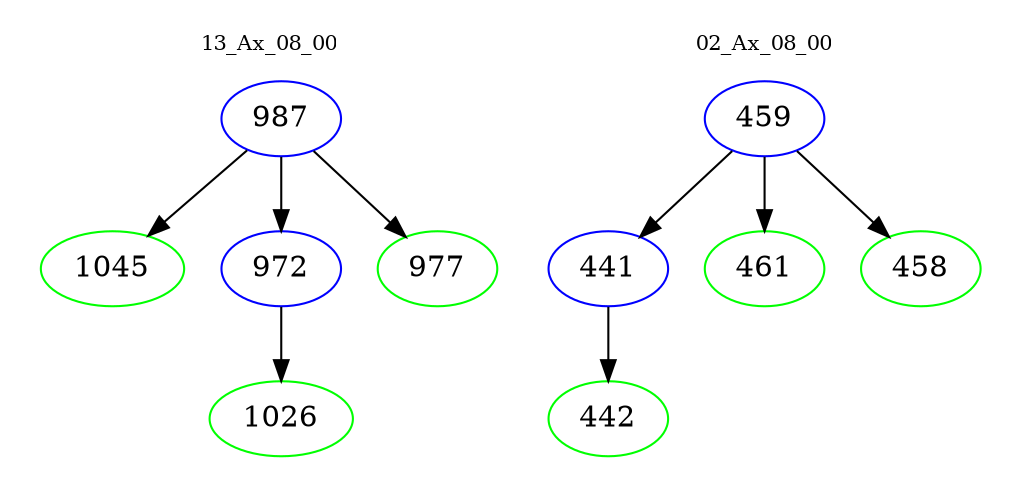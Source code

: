 digraph{
subgraph cluster_0 {
color = white
label = "13_Ax_08_00";
fontsize=10;
T0_987 [label="987", color="blue"]
T0_987 -> T0_1045 [color="black"]
T0_1045 [label="1045", color="green"]
T0_987 -> T0_972 [color="black"]
T0_972 [label="972", color="blue"]
T0_972 -> T0_1026 [color="black"]
T0_1026 [label="1026", color="green"]
T0_987 -> T0_977 [color="black"]
T0_977 [label="977", color="green"]
}
subgraph cluster_1 {
color = white
label = "02_Ax_08_00";
fontsize=10;
T1_459 [label="459", color="blue"]
T1_459 -> T1_441 [color="black"]
T1_441 [label="441", color="blue"]
T1_441 -> T1_442 [color="black"]
T1_442 [label="442", color="green"]
T1_459 -> T1_461 [color="black"]
T1_461 [label="461", color="green"]
T1_459 -> T1_458 [color="black"]
T1_458 [label="458", color="green"]
}
}
